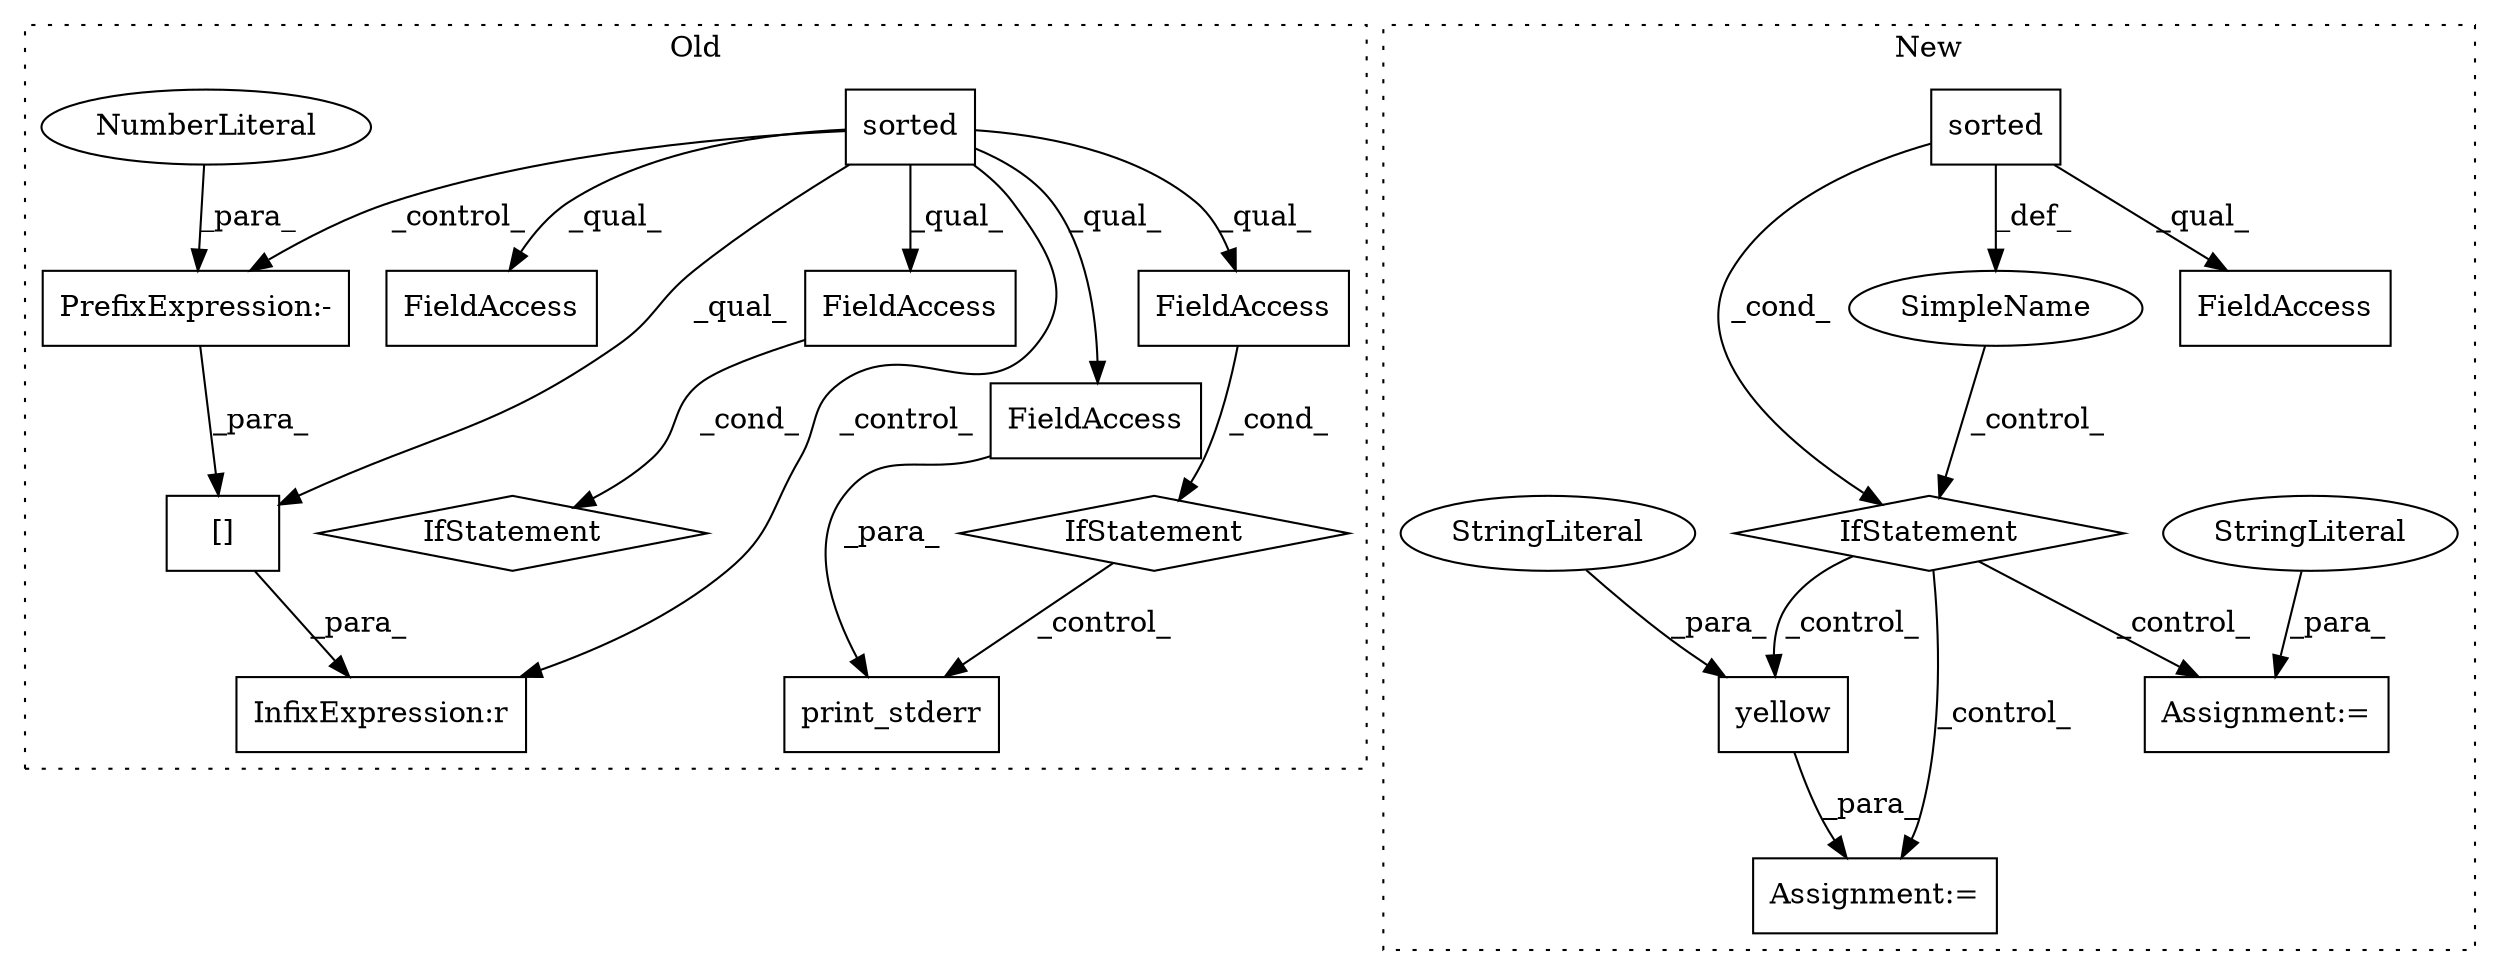 digraph G {
subgraph cluster0 {
1 [label="IfStatement" a="25" s="6355,6372" l="4,2" shape="diamond"];
3 [label="FieldAccess" a="22" s="6359" l="13" shape="box"];
8 [label="sorted" a="32" s="6169,6222" l="7,1" shape="box"];
9 [label="FieldAccess" a="22" s="6405" l="13" shape="box"];
10 [label="FieldAccess" a="22" s="6485" l="13" shape="box"];
11 [label="FieldAccess" a="22" s="6439" l="13" shape="box"];
13 [label="IfStatement" a="25" s="6435,6452" l="4,2" shape="diamond"];
14 [label="[]" a="2" s="6529,6546" l="15,1" shape="box"];
15 [label="print_stderr" a="32" s="6392,6418" l="13,1" shape="box"];
16 [label="PrefixExpression:-" a="38" s="6544" l="1" shape="box"];
17 [label="NumberLiteral" a="34" s="6545" l="1" shape="ellipse"];
18 [label="InfixExpression:r" a="27" s="6525" l="4" shape="box"];
label = "Old";
style="dotted";
}
subgraph cluster1 {
2 [label="yellow" a="32" s="7790,7800" l="7,1" shape="box"];
4 [label="IfStatement" a="25" s="7636,7764" l="4,2" shape="diamond"];
5 [label="SimpleName" a="42" s="7361" l="7" shape="ellipse"];
6 [label="StringLiteral" a="45" s="7797" l="3" shape="ellipse"];
7 [label="sorted" a="32" s="7371,7406" l="7,1" shape="box"];
12 [label="FieldAccess" a="22" s="7655" l="14" shape="box"];
19 [label="Assignment:=" a="7" s="7817" l="1" shape="box"];
20 [label="StringLiteral" a="45" s="7818" l="9" shape="ellipse"];
21 [label="Assignment:=" a="7" s="7781" l="1" shape="box"];
label = "New";
style="dotted";
}
1 -> 15 [label="_control_"];
2 -> 21 [label="_para_"];
3 -> 1 [label="_cond_"];
4 -> 2 [label="_control_"];
4 -> 21 [label="_control_"];
4 -> 19 [label="_control_"];
5 -> 4 [label="_control_"];
6 -> 2 [label="_para_"];
7 -> 5 [label="_def_"];
7 -> 4 [label="_cond_"];
7 -> 12 [label="_qual_"];
8 -> 11 [label="_qual_"];
8 -> 16 [label="_control_"];
8 -> 10 [label="_qual_"];
8 -> 3 [label="_qual_"];
8 -> 14 [label="_qual_"];
8 -> 9 [label="_qual_"];
8 -> 18 [label="_control_"];
9 -> 15 [label="_para_"];
11 -> 13 [label="_cond_"];
14 -> 18 [label="_para_"];
16 -> 14 [label="_para_"];
17 -> 16 [label="_para_"];
20 -> 19 [label="_para_"];
}